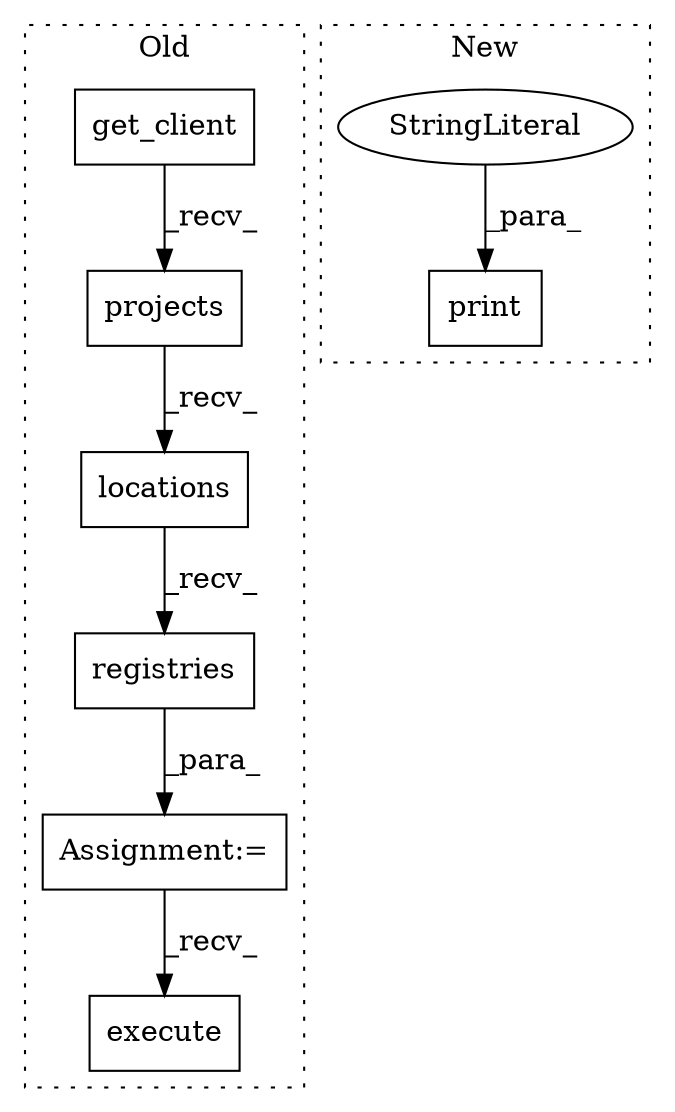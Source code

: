 digraph G {
subgraph cluster0 {
1 [label="get_client" a="32" s="7799,7830" l="11,1" shape="box"];
3 [label="projects" a="32" s="8021" l="10" shape="box"];
4 [label="registries" a="32" s="8044" l="12" shape="box"];
5 [label="execute" a="32" s="8115" l="9" shape="box"];
6 [label="locations" a="32" s="8032" l="11" shape="box"];
7 [label="Assignment:=" a="7" s="8013" l="1" shape="box"];
label = "Old";
style="dotted";
}
subgraph cluster1 {
2 [label="print" a="32" s="8177,8198" l="6,1" shape="box"];
8 [label="StringLiteral" a="45" s="8183" l="15" shape="ellipse"];
label = "New";
style="dotted";
}
1 -> 3 [label="_recv_"];
3 -> 6 [label="_recv_"];
4 -> 7 [label="_para_"];
6 -> 4 [label="_recv_"];
7 -> 5 [label="_recv_"];
8 -> 2 [label="_para_"];
}